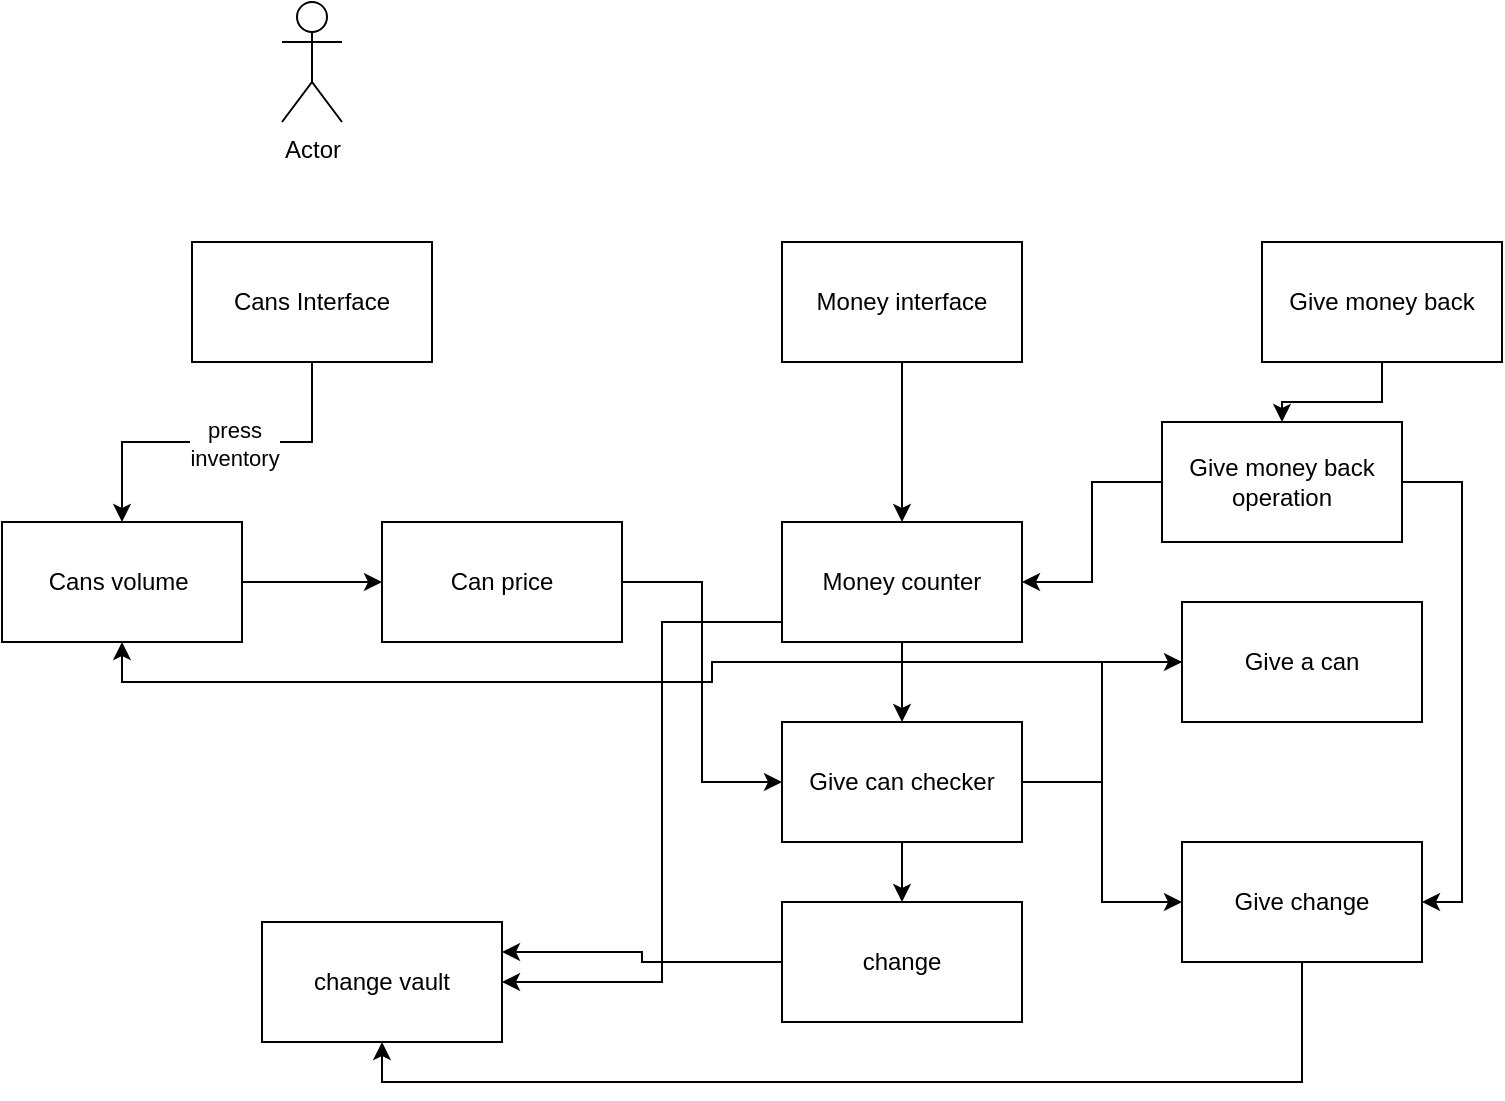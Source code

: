 <mxfile version="24.0.0" type="device">
  <diagram name="Page-1" id="8Vu4vMksr103dDorf9M_">
    <mxGraphModel dx="1434" dy="780" grid="1" gridSize="10" guides="1" tooltips="1" connect="1" arrows="1" fold="1" page="1" pageScale="1" pageWidth="850" pageHeight="1100" math="0" shadow="0">
      <root>
        <mxCell id="0" />
        <mxCell id="1" parent="0" />
        <mxCell id="jOVh82vGOGiOQ1cpybXk-29" value="Actor" style="shape=umlActor;verticalLabelPosition=bottom;verticalAlign=top;html=1;outlineConnect=0;" vertex="1" parent="1">
          <mxGeometry x="150" y="60" width="30" height="60" as="geometry" />
        </mxCell>
        <mxCell id="jOVh82vGOGiOQ1cpybXk-35" style="edgeStyle=orthogonalEdgeStyle;rounded=0;orthogonalLoop=1;jettySize=auto;html=1;exitX=0.5;exitY=1;exitDx=0;exitDy=0;entryX=0.5;entryY=0;entryDx=0;entryDy=0;" edge="1" parent="1" source="jOVh82vGOGiOQ1cpybXk-30" target="jOVh82vGOGiOQ1cpybXk-32">
          <mxGeometry relative="1" as="geometry" />
        </mxCell>
        <mxCell id="jOVh82vGOGiOQ1cpybXk-36" value="press&lt;div&gt;inventory&lt;/div&gt;" style="edgeLabel;html=1;align=center;verticalAlign=middle;resizable=0;points=[];" vertex="1" connectable="0" parent="jOVh82vGOGiOQ1cpybXk-35">
          <mxGeometry x="-0.097" y="1" relative="1" as="geometry">
            <mxPoint as="offset" />
          </mxGeometry>
        </mxCell>
        <mxCell id="jOVh82vGOGiOQ1cpybXk-30" value="Cans Interface" style="rounded=0;whiteSpace=wrap;html=1;" vertex="1" parent="1">
          <mxGeometry x="105" y="180" width="120" height="60" as="geometry" />
        </mxCell>
        <mxCell id="jOVh82vGOGiOQ1cpybXk-40" style="edgeStyle=orthogonalEdgeStyle;rounded=0;orthogonalLoop=1;jettySize=auto;html=1;exitX=1;exitY=0.5;exitDx=0;exitDy=0;entryX=0;entryY=0.5;entryDx=0;entryDy=0;" edge="1" parent="1" source="jOVh82vGOGiOQ1cpybXk-31" target="jOVh82vGOGiOQ1cpybXk-39">
          <mxGeometry relative="1" as="geometry" />
        </mxCell>
        <mxCell id="jOVh82vGOGiOQ1cpybXk-31" value="Can price" style="rounded=0;whiteSpace=wrap;html=1;" vertex="1" parent="1">
          <mxGeometry x="200" y="320" width="120" height="60" as="geometry" />
        </mxCell>
        <mxCell id="jOVh82vGOGiOQ1cpybXk-66" style="edgeStyle=orthogonalEdgeStyle;rounded=0;orthogonalLoop=1;jettySize=auto;html=1;exitX=1;exitY=0.5;exitDx=0;exitDy=0;entryX=0;entryY=0.5;entryDx=0;entryDy=0;" edge="1" parent="1" source="jOVh82vGOGiOQ1cpybXk-32" target="jOVh82vGOGiOQ1cpybXk-31">
          <mxGeometry relative="1" as="geometry" />
        </mxCell>
        <mxCell id="jOVh82vGOGiOQ1cpybXk-32" value="Cans volume&amp;nbsp;" style="rounded=0;whiteSpace=wrap;html=1;" vertex="1" parent="1">
          <mxGeometry x="10" y="320" width="120" height="60" as="geometry" />
        </mxCell>
        <mxCell id="jOVh82vGOGiOQ1cpybXk-42" style="edgeStyle=orthogonalEdgeStyle;rounded=0;orthogonalLoop=1;jettySize=auto;html=1;exitX=0.5;exitY=1;exitDx=0;exitDy=0;" edge="1" parent="1" source="jOVh82vGOGiOQ1cpybXk-37" target="jOVh82vGOGiOQ1cpybXk-39">
          <mxGeometry relative="1" as="geometry" />
        </mxCell>
        <mxCell id="jOVh82vGOGiOQ1cpybXk-59" style="edgeStyle=orthogonalEdgeStyle;rounded=0;orthogonalLoop=1;jettySize=auto;html=1;exitX=0;exitY=0.5;exitDx=0;exitDy=0;entryX=1;entryY=0.5;entryDx=0;entryDy=0;" edge="1" parent="1" source="jOVh82vGOGiOQ1cpybXk-37" target="jOVh82vGOGiOQ1cpybXk-58">
          <mxGeometry relative="1" as="geometry">
            <Array as="points">
              <mxPoint x="400" y="370" />
              <mxPoint x="340" y="370" />
              <mxPoint x="340" y="550" />
            </Array>
          </mxGeometry>
        </mxCell>
        <mxCell id="jOVh82vGOGiOQ1cpybXk-37" value="Money counter" style="rounded=0;whiteSpace=wrap;html=1;" vertex="1" parent="1">
          <mxGeometry x="400" y="320" width="120" height="60" as="geometry" />
        </mxCell>
        <mxCell id="jOVh82vGOGiOQ1cpybXk-44" style="edgeStyle=orthogonalEdgeStyle;rounded=0;orthogonalLoop=1;jettySize=auto;html=1;exitX=0.5;exitY=1;exitDx=0;exitDy=0;entryX=0.5;entryY=0;entryDx=0;entryDy=0;" edge="1" parent="1" source="jOVh82vGOGiOQ1cpybXk-39" target="jOVh82vGOGiOQ1cpybXk-43">
          <mxGeometry relative="1" as="geometry" />
        </mxCell>
        <mxCell id="jOVh82vGOGiOQ1cpybXk-50" style="edgeStyle=orthogonalEdgeStyle;rounded=0;orthogonalLoop=1;jettySize=auto;html=1;exitX=1;exitY=0.5;exitDx=0;exitDy=0;" edge="1" parent="1" source="jOVh82vGOGiOQ1cpybXk-39" target="jOVh82vGOGiOQ1cpybXk-48">
          <mxGeometry relative="1" as="geometry" />
        </mxCell>
        <mxCell id="jOVh82vGOGiOQ1cpybXk-51" style="edgeStyle=orthogonalEdgeStyle;rounded=0;orthogonalLoop=1;jettySize=auto;html=1;exitX=1;exitY=0.5;exitDx=0;exitDy=0;entryX=0;entryY=0.5;entryDx=0;entryDy=0;" edge="1" parent="1" source="jOVh82vGOGiOQ1cpybXk-39" target="jOVh82vGOGiOQ1cpybXk-49">
          <mxGeometry relative="1" as="geometry" />
        </mxCell>
        <mxCell id="jOVh82vGOGiOQ1cpybXk-39" value="Give can checker" style="rounded=0;whiteSpace=wrap;html=1;" vertex="1" parent="1">
          <mxGeometry x="400" y="420" width="120" height="60" as="geometry" />
        </mxCell>
        <mxCell id="jOVh82vGOGiOQ1cpybXk-62" style="edgeStyle=orthogonalEdgeStyle;rounded=0;orthogonalLoop=1;jettySize=auto;html=1;exitX=0;exitY=0.5;exitDx=0;exitDy=0;entryX=1;entryY=0.25;entryDx=0;entryDy=0;" edge="1" parent="1" source="jOVh82vGOGiOQ1cpybXk-43" target="jOVh82vGOGiOQ1cpybXk-58">
          <mxGeometry relative="1" as="geometry" />
        </mxCell>
        <mxCell id="jOVh82vGOGiOQ1cpybXk-43" value="change" style="rounded=0;whiteSpace=wrap;html=1;" vertex="1" parent="1">
          <mxGeometry x="400" y="510" width="120" height="60" as="geometry" />
        </mxCell>
        <mxCell id="jOVh82vGOGiOQ1cpybXk-46" style="edgeStyle=orthogonalEdgeStyle;rounded=0;orthogonalLoop=1;jettySize=auto;html=1;exitX=0.5;exitY=1;exitDx=0;exitDy=0;entryX=0.5;entryY=0;entryDx=0;entryDy=0;" edge="1" parent="1" source="jOVh82vGOGiOQ1cpybXk-45" target="jOVh82vGOGiOQ1cpybXk-37">
          <mxGeometry relative="1" as="geometry" />
        </mxCell>
        <mxCell id="jOVh82vGOGiOQ1cpybXk-45" value="Money interface" style="rounded=0;whiteSpace=wrap;html=1;" vertex="1" parent="1">
          <mxGeometry x="400" y="180" width="120" height="60" as="geometry" />
        </mxCell>
        <mxCell id="jOVh82vGOGiOQ1cpybXk-65" style="edgeStyle=orthogonalEdgeStyle;rounded=0;orthogonalLoop=1;jettySize=auto;html=1;entryX=0.5;entryY=1;entryDx=0;entryDy=0;" edge="1" parent="1" source="jOVh82vGOGiOQ1cpybXk-48" target="jOVh82vGOGiOQ1cpybXk-32">
          <mxGeometry relative="1" as="geometry" />
        </mxCell>
        <mxCell id="jOVh82vGOGiOQ1cpybXk-48" value="Give a can" style="rounded=0;whiteSpace=wrap;html=1;" vertex="1" parent="1">
          <mxGeometry x="600" y="360" width="120" height="60" as="geometry" />
        </mxCell>
        <mxCell id="jOVh82vGOGiOQ1cpybXk-64" style="edgeStyle=orthogonalEdgeStyle;rounded=0;orthogonalLoop=1;jettySize=auto;html=1;exitX=0.5;exitY=1;exitDx=0;exitDy=0;entryX=0.5;entryY=1;entryDx=0;entryDy=0;" edge="1" parent="1" source="jOVh82vGOGiOQ1cpybXk-49" target="jOVh82vGOGiOQ1cpybXk-58">
          <mxGeometry relative="1" as="geometry" />
        </mxCell>
        <mxCell id="jOVh82vGOGiOQ1cpybXk-49" value="Give change" style="rounded=0;whiteSpace=wrap;html=1;" vertex="1" parent="1">
          <mxGeometry x="600" y="480" width="120" height="60" as="geometry" />
        </mxCell>
        <mxCell id="jOVh82vGOGiOQ1cpybXk-54" style="edgeStyle=orthogonalEdgeStyle;rounded=0;orthogonalLoop=1;jettySize=auto;html=1;exitX=0.5;exitY=1;exitDx=0;exitDy=0;entryX=0.5;entryY=0;entryDx=0;entryDy=0;" edge="1" parent="1" source="jOVh82vGOGiOQ1cpybXk-52" target="jOVh82vGOGiOQ1cpybXk-53">
          <mxGeometry relative="1" as="geometry" />
        </mxCell>
        <mxCell id="jOVh82vGOGiOQ1cpybXk-52" value="Give money back" style="rounded=0;whiteSpace=wrap;html=1;" vertex="1" parent="1">
          <mxGeometry x="640" y="180" width="120" height="60" as="geometry" />
        </mxCell>
        <mxCell id="jOVh82vGOGiOQ1cpybXk-55" style="edgeStyle=orthogonalEdgeStyle;rounded=0;orthogonalLoop=1;jettySize=auto;html=1;entryX=1;entryY=0.5;entryDx=0;entryDy=0;" edge="1" parent="1" source="jOVh82vGOGiOQ1cpybXk-53" target="jOVh82vGOGiOQ1cpybXk-37">
          <mxGeometry relative="1" as="geometry" />
        </mxCell>
        <mxCell id="jOVh82vGOGiOQ1cpybXk-56" style="edgeStyle=orthogonalEdgeStyle;rounded=0;orthogonalLoop=1;jettySize=auto;html=1;exitX=1;exitY=0.5;exitDx=0;exitDy=0;entryX=1;entryY=0.5;entryDx=0;entryDy=0;" edge="1" parent="1" source="jOVh82vGOGiOQ1cpybXk-53" target="jOVh82vGOGiOQ1cpybXk-49">
          <mxGeometry relative="1" as="geometry" />
        </mxCell>
        <mxCell id="jOVh82vGOGiOQ1cpybXk-53" value="Give money back operation" style="rounded=0;whiteSpace=wrap;html=1;" vertex="1" parent="1">
          <mxGeometry x="590" y="270" width="120" height="60" as="geometry" />
        </mxCell>
        <mxCell id="jOVh82vGOGiOQ1cpybXk-58" value="change vault" style="rounded=0;whiteSpace=wrap;html=1;" vertex="1" parent="1">
          <mxGeometry x="140" y="520" width="120" height="60" as="geometry" />
        </mxCell>
      </root>
    </mxGraphModel>
  </diagram>
</mxfile>
